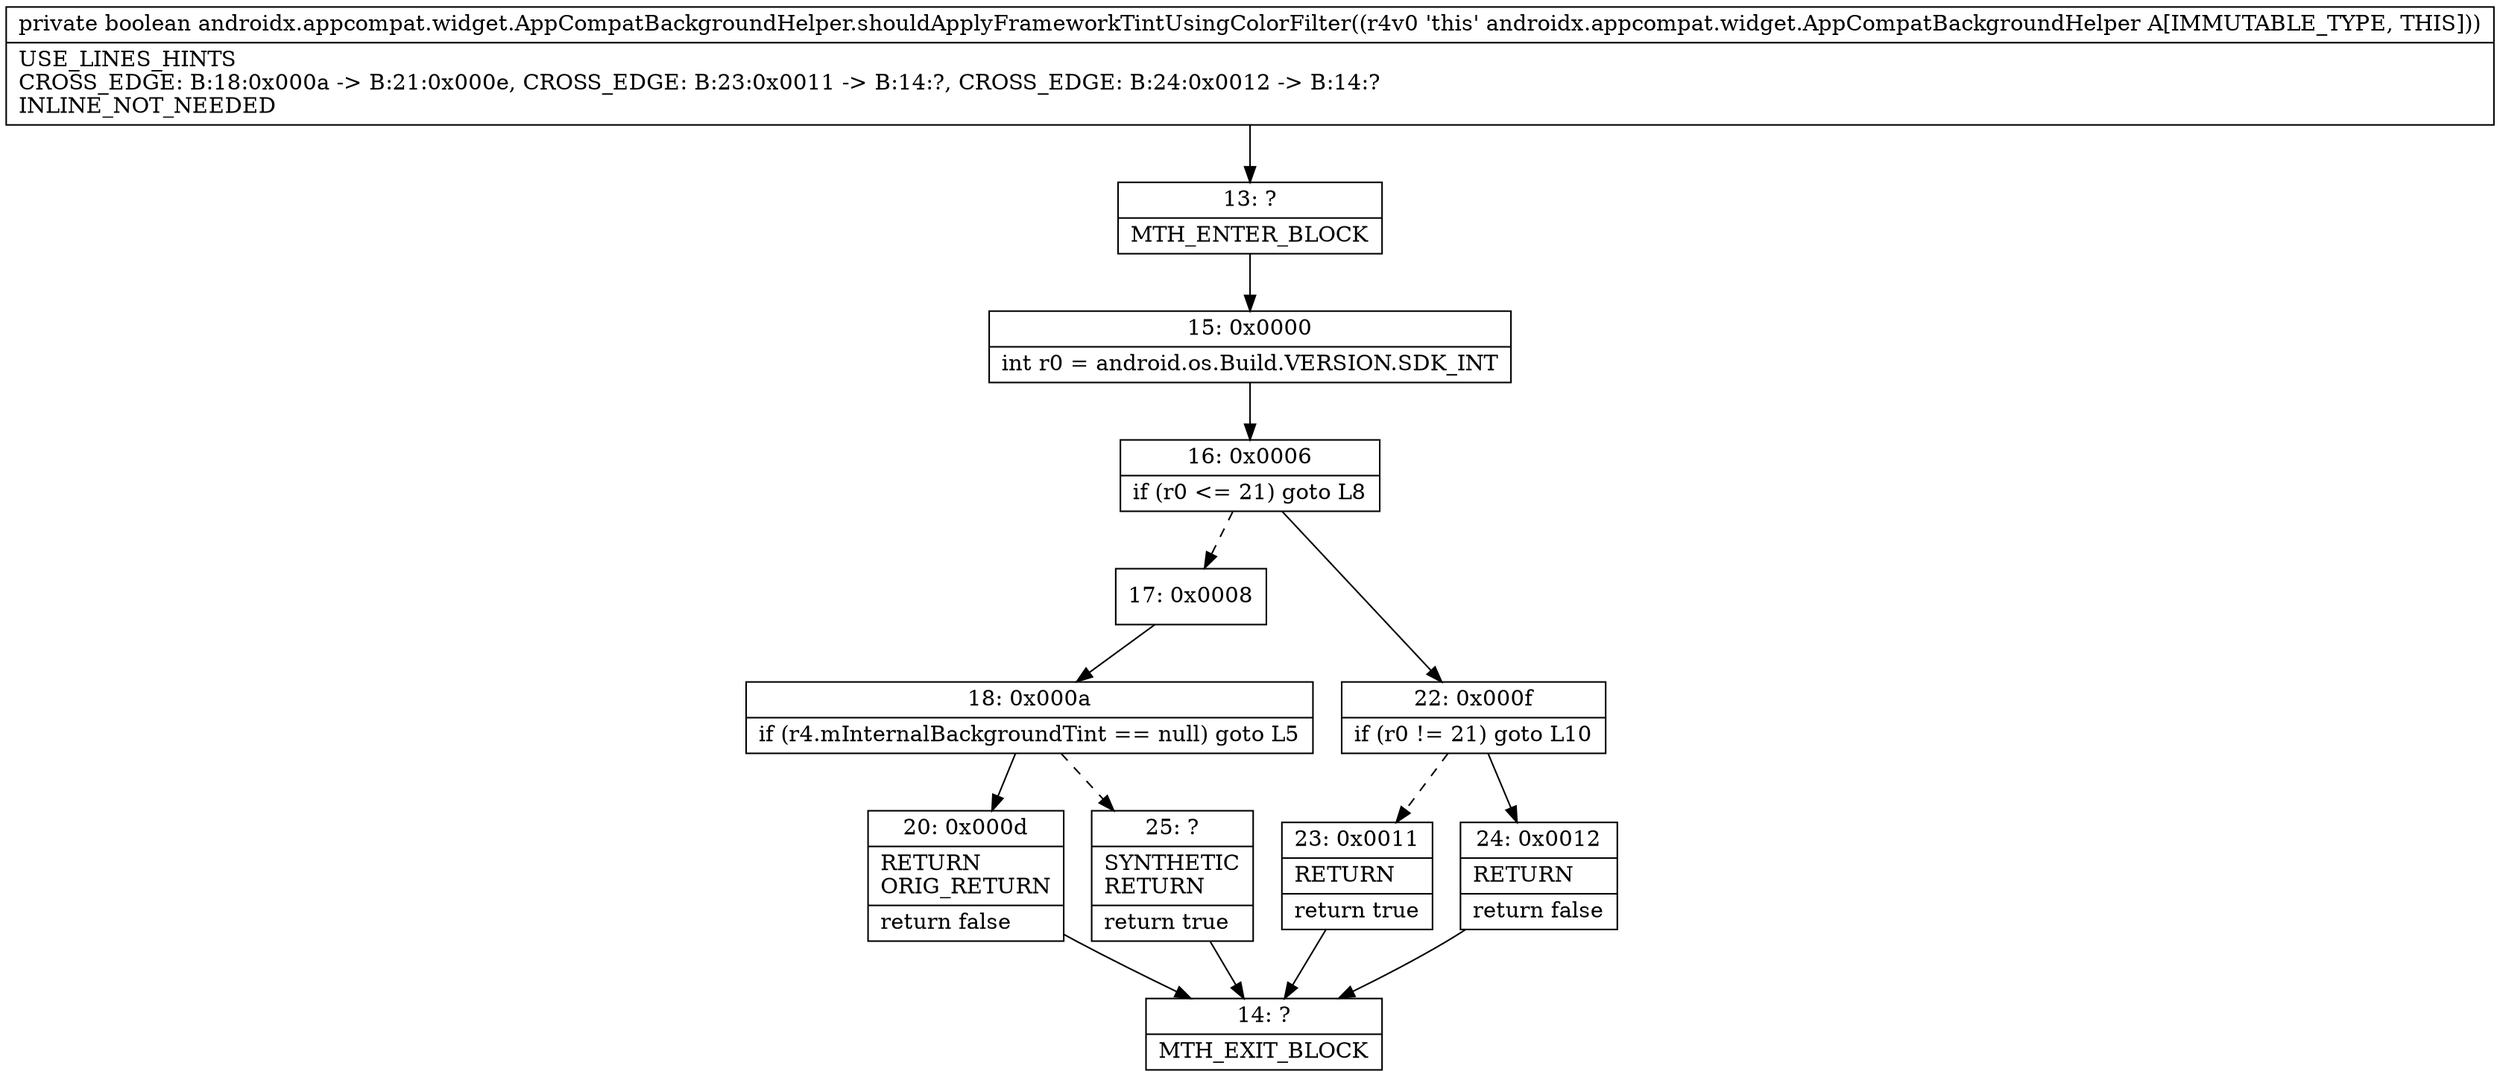 digraph "CFG forandroidx.appcompat.widget.AppCompatBackgroundHelper.shouldApplyFrameworkTintUsingColorFilter()Z" {
Node_13 [shape=record,label="{13\:\ ?|MTH_ENTER_BLOCK\l}"];
Node_15 [shape=record,label="{15\:\ 0x0000|int r0 = android.os.Build.VERSION.SDK_INT\l}"];
Node_16 [shape=record,label="{16\:\ 0x0006|if (r0 \<= 21) goto L8\l}"];
Node_17 [shape=record,label="{17\:\ 0x0008}"];
Node_18 [shape=record,label="{18\:\ 0x000a|if (r4.mInternalBackgroundTint == null) goto L5\l}"];
Node_20 [shape=record,label="{20\:\ 0x000d|RETURN\lORIG_RETURN\l|return false\l}"];
Node_14 [shape=record,label="{14\:\ ?|MTH_EXIT_BLOCK\l}"];
Node_25 [shape=record,label="{25\:\ ?|SYNTHETIC\lRETURN\l|return true\l}"];
Node_22 [shape=record,label="{22\:\ 0x000f|if (r0 != 21) goto L10\l}"];
Node_23 [shape=record,label="{23\:\ 0x0011|RETURN\l|return true\l}"];
Node_24 [shape=record,label="{24\:\ 0x0012|RETURN\l|return false\l}"];
MethodNode[shape=record,label="{private boolean androidx.appcompat.widget.AppCompatBackgroundHelper.shouldApplyFrameworkTintUsingColorFilter((r4v0 'this' androidx.appcompat.widget.AppCompatBackgroundHelper A[IMMUTABLE_TYPE, THIS]))  | USE_LINES_HINTS\lCROSS_EDGE: B:18:0x000a \-\> B:21:0x000e, CROSS_EDGE: B:23:0x0011 \-\> B:14:?, CROSS_EDGE: B:24:0x0012 \-\> B:14:?\lINLINE_NOT_NEEDED\l}"];
MethodNode -> Node_13;Node_13 -> Node_15;
Node_15 -> Node_16;
Node_16 -> Node_17[style=dashed];
Node_16 -> Node_22;
Node_17 -> Node_18;
Node_18 -> Node_20;
Node_18 -> Node_25[style=dashed];
Node_20 -> Node_14;
Node_25 -> Node_14;
Node_22 -> Node_23[style=dashed];
Node_22 -> Node_24;
Node_23 -> Node_14;
Node_24 -> Node_14;
}

